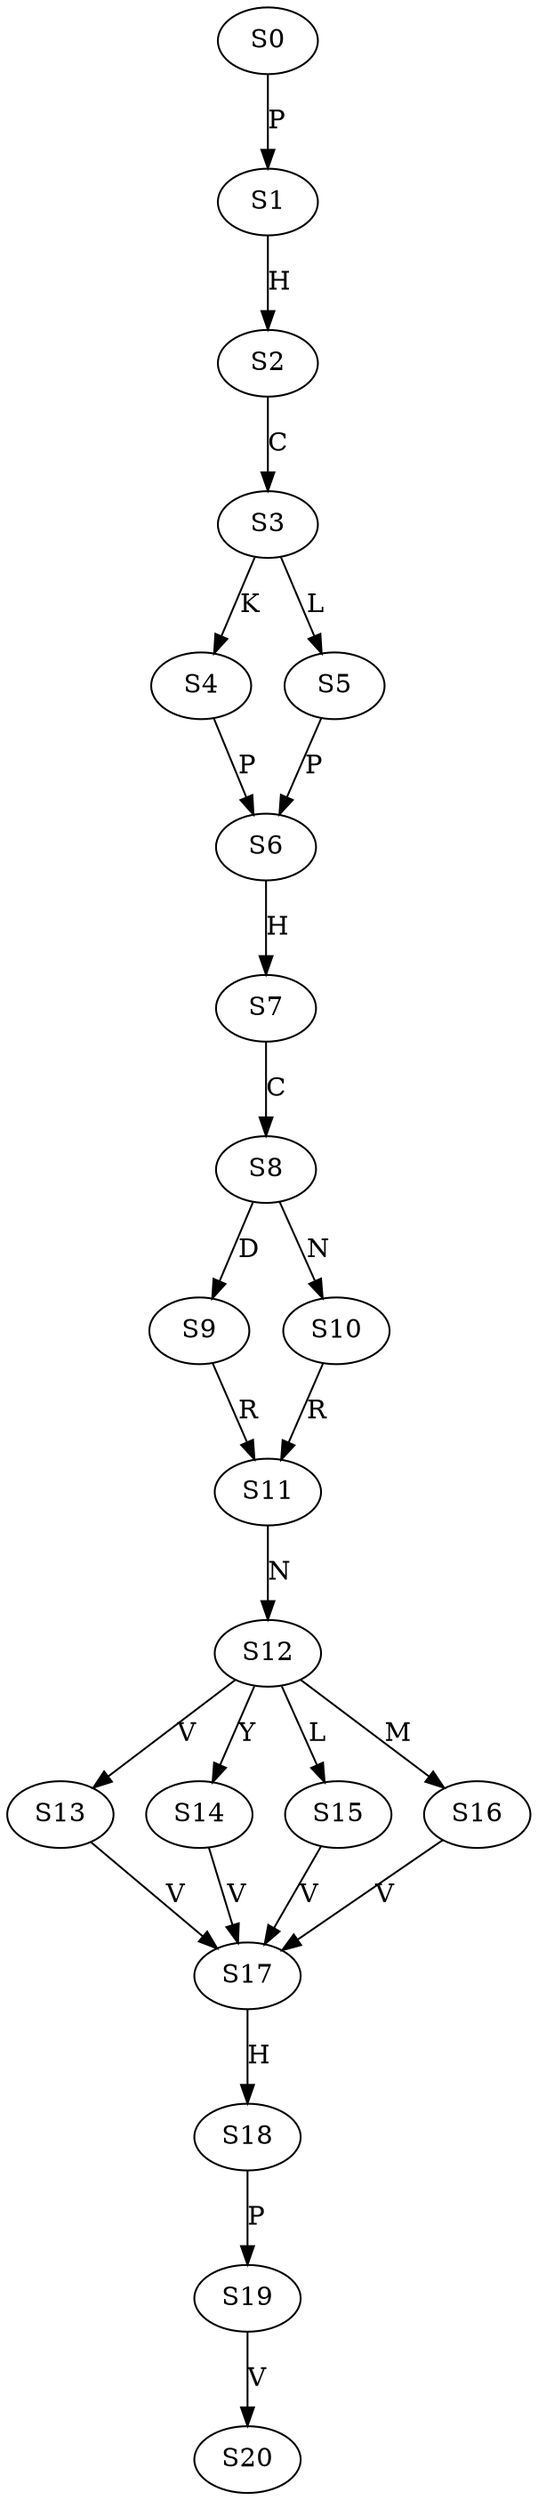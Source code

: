 strict digraph  {
	S0 -> S1 [ label = P ];
	S1 -> S2 [ label = H ];
	S2 -> S3 [ label = C ];
	S3 -> S4 [ label = K ];
	S3 -> S5 [ label = L ];
	S4 -> S6 [ label = P ];
	S5 -> S6 [ label = P ];
	S6 -> S7 [ label = H ];
	S7 -> S8 [ label = C ];
	S8 -> S9 [ label = D ];
	S8 -> S10 [ label = N ];
	S9 -> S11 [ label = R ];
	S10 -> S11 [ label = R ];
	S11 -> S12 [ label = N ];
	S12 -> S13 [ label = V ];
	S12 -> S14 [ label = Y ];
	S12 -> S15 [ label = L ];
	S12 -> S16 [ label = M ];
	S13 -> S17 [ label = V ];
	S14 -> S17 [ label = V ];
	S15 -> S17 [ label = V ];
	S16 -> S17 [ label = V ];
	S17 -> S18 [ label = H ];
	S18 -> S19 [ label = P ];
	S19 -> S20 [ label = V ];
}
